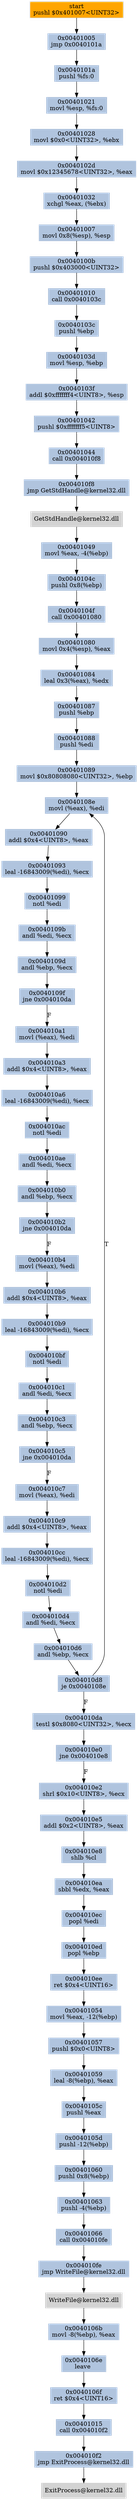 digraph G {
node[shape=rectangle,style=filled,fillcolor=lightsteelblue,color=lightsteelblue]
bgcolor="transparent"
a0x00401000pushl_0x401007UINT32[label="start\npushl $0x401007<UINT32>",fillcolor="orange",color="lightgrey"];
a0x00401005jmp_0x0040101a[label="0x00401005\njmp 0x0040101a"];
a0x0040101apushl_fs_0[label="0x0040101a\npushl %fs:0"];
a0x00401021movl_esp_fs_0[label="0x00401021\nmovl %esp, %fs:0"];
a0x00401028movl_0x0UINT32_ebx[label="0x00401028\nmovl $0x0<UINT32>, %ebx"];
a0x0040102dmovl_0x12345678UINT32_eax[label="0x0040102d\nmovl $0x12345678<UINT32>, %eax"];
a0x00401032xchgl_eax_ebx_[label="0x00401032\nxchgl %eax, (%ebx)"];
a0x00401007movl_0x8esp__esp[label="0x00401007\nmovl 0x8(%esp), %esp"];
a0x0040100bpushl_0x403000UINT32[label="0x0040100b\npushl $0x403000<UINT32>"];
a0x00401010call_0x0040103c[label="0x00401010\ncall 0x0040103c"];
a0x0040103cpushl_ebp[label="0x0040103c\npushl %ebp"];
a0x0040103dmovl_esp_ebp[label="0x0040103d\nmovl %esp, %ebp"];
a0x0040103faddl_0xfffffff4UINT8_esp[label="0x0040103f\naddl $0xfffffff4<UINT8>, %esp"];
a0x00401042pushl_0xfffffff5UINT8[label="0x00401042\npushl $0xfffffff5<UINT8>"];
a0x00401044call_0x004010f8[label="0x00401044\ncall 0x004010f8"];
a0x004010f8jmp_GetStdHandle_kernel32_dll[label="0x004010f8\njmp GetStdHandle@kernel32.dll"];
GetStdHandle_kernel32_dll[label="GetStdHandle@kernel32.dll",fillcolor="lightgrey",color="lightgrey"];
a0x00401049movl_eax__4ebp_[label="0x00401049\nmovl %eax, -4(%ebp)"];
a0x0040104cpushl_0x8ebp_[label="0x0040104c\npushl 0x8(%ebp)"];
a0x0040104fcall_0x00401080[label="0x0040104f\ncall 0x00401080"];
a0x00401080movl_0x4esp__eax[label="0x00401080\nmovl 0x4(%esp), %eax"];
a0x00401084leal_0x3eax__edx[label="0x00401084\nleal 0x3(%eax), %edx"];
a0x00401087pushl_ebp[label="0x00401087\npushl %ebp"];
a0x00401088pushl_edi[label="0x00401088\npushl %edi"];
a0x00401089movl_0x80808080UINT32_ebp[label="0x00401089\nmovl $0x80808080<UINT32>, %ebp"];
a0x0040108emovl_eax__edi[label="0x0040108e\nmovl (%eax), %edi"];
a0x00401090addl_0x4UINT8_eax[label="0x00401090\naddl $0x4<UINT8>, %eax"];
a0x00401093leal__16843009edi__ecx[label="0x00401093\nleal -16843009(%edi), %ecx"];
a0x00401099notl_edi[label="0x00401099\nnotl %edi"];
a0x0040109bandl_edi_ecx[label="0x0040109b\nandl %edi, %ecx"];
a0x0040109dandl_ebp_ecx[label="0x0040109d\nandl %ebp, %ecx"];
a0x0040109fjne_0x004010da[label="0x0040109f\njne 0x004010da"];
a0x004010a1movl_eax__edi[label="0x004010a1\nmovl (%eax), %edi"];
a0x004010a3addl_0x4UINT8_eax[label="0x004010a3\naddl $0x4<UINT8>, %eax"];
a0x004010a6leal__16843009edi__ecx[label="0x004010a6\nleal -16843009(%edi), %ecx"];
a0x004010acnotl_edi[label="0x004010ac\nnotl %edi"];
a0x004010aeandl_edi_ecx[label="0x004010ae\nandl %edi, %ecx"];
a0x004010b0andl_ebp_ecx[label="0x004010b0\nandl %ebp, %ecx"];
a0x004010b2jne_0x004010da[label="0x004010b2\njne 0x004010da"];
a0x004010b4movl_eax__edi[label="0x004010b4\nmovl (%eax), %edi"];
a0x004010b6addl_0x4UINT8_eax[label="0x004010b6\naddl $0x4<UINT8>, %eax"];
a0x004010b9leal__16843009edi__ecx[label="0x004010b9\nleal -16843009(%edi), %ecx"];
a0x004010bfnotl_edi[label="0x004010bf\nnotl %edi"];
a0x004010c1andl_edi_ecx[label="0x004010c1\nandl %edi, %ecx"];
a0x004010c3andl_ebp_ecx[label="0x004010c3\nandl %ebp, %ecx"];
a0x004010c5jne_0x004010da[label="0x004010c5\njne 0x004010da"];
a0x004010c7movl_eax__edi[label="0x004010c7\nmovl (%eax), %edi"];
a0x004010c9addl_0x4UINT8_eax[label="0x004010c9\naddl $0x4<UINT8>, %eax"];
a0x004010ccleal__16843009edi__ecx[label="0x004010cc\nleal -16843009(%edi), %ecx"];
a0x004010d2notl_edi[label="0x004010d2\nnotl %edi"];
a0x004010d4andl_edi_ecx[label="0x004010d4\nandl %edi, %ecx"];
a0x004010d6andl_ebp_ecx[label="0x004010d6\nandl %ebp, %ecx"];
a0x004010d8je_0x0040108e[label="0x004010d8\nje 0x0040108e"];
a0x004010datestl_0x8080UINT32_ecx[label="0x004010da\ntestl $0x8080<UINT32>, %ecx"];
a0x004010e0jne_0x004010e8[label="0x004010e0\njne 0x004010e8"];
a0x004010e2shrl_0x10UINT8_ecx[label="0x004010e2\nshrl $0x10<UINT8>, %ecx"];
a0x004010e5addl_0x2UINT8_eax[label="0x004010e5\naddl $0x2<UINT8>, %eax"];
a0x004010e8shlb_cl[label="0x004010e8\nshlb %cl"];
a0x004010easbbl_edx_eax[label="0x004010ea\nsbbl %edx, %eax"];
a0x004010ecpopl_edi[label="0x004010ec\npopl %edi"];
a0x004010edpopl_ebp[label="0x004010ed\npopl %ebp"];
a0x004010eeret_0x4UINT16[label="0x004010ee\nret $0x4<UINT16>"];
a0x00401054movl_eax__12ebp_[label="0x00401054\nmovl %eax, -12(%ebp)"];
a0x00401057pushl_0x0UINT8[label="0x00401057\npushl $0x0<UINT8>"];
a0x00401059leal__8ebp__eax[label="0x00401059\nleal -8(%ebp), %eax"];
a0x0040105cpushl_eax[label="0x0040105c\npushl %eax"];
a0x0040105dpushl__12ebp_[label="0x0040105d\npushl -12(%ebp)"];
a0x00401060pushl_0x8ebp_[label="0x00401060\npushl 0x8(%ebp)"];
a0x00401063pushl__4ebp_[label="0x00401063\npushl -4(%ebp)"];
a0x00401066call_0x004010fe[label="0x00401066\ncall 0x004010fe"];
a0x004010fejmp_WriteFile_kernel32_dll[label="0x004010fe\njmp WriteFile@kernel32.dll"];
WriteFile_kernel32_dll[label="WriteFile@kernel32.dll",fillcolor="lightgrey",color="lightgrey"];
a0x0040106bmovl__8ebp__eax[label="0x0040106b\nmovl -8(%ebp), %eax"];
a0x0040106eleave_[label="0x0040106e\nleave "];
a0x0040106fret_0x4UINT16[label="0x0040106f\nret $0x4<UINT16>"];
a0x00401015call_0x004010f2[label="0x00401015\ncall 0x004010f2"];
a0x004010f2jmp_ExitProcess_kernel32_dll[label="0x004010f2\njmp ExitProcess@kernel32.dll"];
ExitProcess_kernel32_dll[label="ExitProcess@kernel32.dll",fillcolor="lightgrey",color="lightgrey"];
a0x00401000pushl_0x401007UINT32 -> a0x00401005jmp_0x0040101a [color="#000000"];
a0x00401005jmp_0x0040101a -> a0x0040101apushl_fs_0 [color="#000000"];
a0x0040101apushl_fs_0 -> a0x00401021movl_esp_fs_0 [color="#000000"];
a0x00401021movl_esp_fs_0 -> a0x00401028movl_0x0UINT32_ebx [color="#000000"];
a0x00401028movl_0x0UINT32_ebx -> a0x0040102dmovl_0x12345678UINT32_eax [color="#000000"];
a0x0040102dmovl_0x12345678UINT32_eax -> a0x00401032xchgl_eax_ebx_ [color="#000000"];
a0x00401032xchgl_eax_ebx_ -> a0x00401007movl_0x8esp__esp [color="#000000"];
a0x00401007movl_0x8esp__esp -> a0x0040100bpushl_0x403000UINT32 [color="#000000"];
a0x0040100bpushl_0x403000UINT32 -> a0x00401010call_0x0040103c [color="#000000"];
a0x00401010call_0x0040103c -> a0x0040103cpushl_ebp [color="#000000"];
a0x0040103cpushl_ebp -> a0x0040103dmovl_esp_ebp [color="#000000"];
a0x0040103dmovl_esp_ebp -> a0x0040103faddl_0xfffffff4UINT8_esp [color="#000000"];
a0x0040103faddl_0xfffffff4UINT8_esp -> a0x00401042pushl_0xfffffff5UINT8 [color="#000000"];
a0x00401042pushl_0xfffffff5UINT8 -> a0x00401044call_0x004010f8 [color="#000000"];
a0x00401044call_0x004010f8 -> a0x004010f8jmp_GetStdHandle_kernel32_dll [color="#000000"];
a0x004010f8jmp_GetStdHandle_kernel32_dll -> GetStdHandle_kernel32_dll [color="#000000"];
GetStdHandle_kernel32_dll -> a0x00401049movl_eax__4ebp_ [color="#000000"];
a0x00401049movl_eax__4ebp_ -> a0x0040104cpushl_0x8ebp_ [color="#000000"];
a0x0040104cpushl_0x8ebp_ -> a0x0040104fcall_0x00401080 [color="#000000"];
a0x0040104fcall_0x00401080 -> a0x00401080movl_0x4esp__eax [color="#000000"];
a0x00401080movl_0x4esp__eax -> a0x00401084leal_0x3eax__edx [color="#000000"];
a0x00401084leal_0x3eax__edx -> a0x00401087pushl_ebp [color="#000000"];
a0x00401087pushl_ebp -> a0x00401088pushl_edi [color="#000000"];
a0x00401088pushl_edi -> a0x00401089movl_0x80808080UINT32_ebp [color="#000000"];
a0x00401089movl_0x80808080UINT32_ebp -> a0x0040108emovl_eax__edi [color="#000000"];
a0x0040108emovl_eax__edi -> a0x00401090addl_0x4UINT8_eax [color="#000000"];
a0x00401090addl_0x4UINT8_eax -> a0x00401093leal__16843009edi__ecx [color="#000000"];
a0x00401093leal__16843009edi__ecx -> a0x00401099notl_edi [color="#000000"];
a0x00401099notl_edi -> a0x0040109bandl_edi_ecx [color="#000000"];
a0x0040109bandl_edi_ecx -> a0x0040109dandl_ebp_ecx [color="#000000"];
a0x0040109dandl_ebp_ecx -> a0x0040109fjne_0x004010da [color="#000000"];
a0x0040109fjne_0x004010da -> a0x004010a1movl_eax__edi [color="#000000",label="F"];
a0x004010a1movl_eax__edi -> a0x004010a3addl_0x4UINT8_eax [color="#000000"];
a0x004010a3addl_0x4UINT8_eax -> a0x004010a6leal__16843009edi__ecx [color="#000000"];
a0x004010a6leal__16843009edi__ecx -> a0x004010acnotl_edi [color="#000000"];
a0x004010acnotl_edi -> a0x004010aeandl_edi_ecx [color="#000000"];
a0x004010aeandl_edi_ecx -> a0x004010b0andl_ebp_ecx [color="#000000"];
a0x004010b0andl_ebp_ecx -> a0x004010b2jne_0x004010da [color="#000000"];
a0x004010b2jne_0x004010da -> a0x004010b4movl_eax__edi [color="#000000",label="F"];
a0x004010b4movl_eax__edi -> a0x004010b6addl_0x4UINT8_eax [color="#000000"];
a0x004010b6addl_0x4UINT8_eax -> a0x004010b9leal__16843009edi__ecx [color="#000000"];
a0x004010b9leal__16843009edi__ecx -> a0x004010bfnotl_edi [color="#000000"];
a0x004010bfnotl_edi -> a0x004010c1andl_edi_ecx [color="#000000"];
a0x004010c1andl_edi_ecx -> a0x004010c3andl_ebp_ecx [color="#000000"];
a0x004010c3andl_ebp_ecx -> a0x004010c5jne_0x004010da [color="#000000"];
a0x004010c5jne_0x004010da -> a0x004010c7movl_eax__edi [color="#000000",label="F"];
a0x004010c7movl_eax__edi -> a0x004010c9addl_0x4UINT8_eax [color="#000000"];
a0x004010c9addl_0x4UINT8_eax -> a0x004010ccleal__16843009edi__ecx [color="#000000"];
a0x004010ccleal__16843009edi__ecx -> a0x004010d2notl_edi [color="#000000"];
a0x004010d2notl_edi -> a0x004010d4andl_edi_ecx [color="#000000"];
a0x004010d4andl_edi_ecx -> a0x004010d6andl_ebp_ecx [color="#000000"];
a0x004010d6andl_ebp_ecx -> a0x004010d8je_0x0040108e [color="#000000"];
a0x004010d8je_0x0040108e -> a0x0040108emovl_eax__edi [color="#000000",label="T"];
a0x004010d8je_0x0040108e -> a0x004010datestl_0x8080UINT32_ecx [color="#000000",label="F"];
a0x004010datestl_0x8080UINT32_ecx -> a0x004010e0jne_0x004010e8 [color="#000000"];
a0x004010e0jne_0x004010e8 -> a0x004010e2shrl_0x10UINT8_ecx [color="#000000",label="F"];
a0x004010e2shrl_0x10UINT8_ecx -> a0x004010e5addl_0x2UINT8_eax [color="#000000"];
a0x004010e5addl_0x2UINT8_eax -> a0x004010e8shlb_cl [color="#000000"];
a0x004010e8shlb_cl -> a0x004010easbbl_edx_eax [color="#000000"];
a0x004010easbbl_edx_eax -> a0x004010ecpopl_edi [color="#000000"];
a0x004010ecpopl_edi -> a0x004010edpopl_ebp [color="#000000"];
a0x004010edpopl_ebp -> a0x004010eeret_0x4UINT16 [color="#000000"];
a0x004010eeret_0x4UINT16 -> a0x00401054movl_eax__12ebp_ [color="#000000"];
a0x00401054movl_eax__12ebp_ -> a0x00401057pushl_0x0UINT8 [color="#000000"];
a0x00401057pushl_0x0UINT8 -> a0x00401059leal__8ebp__eax [color="#000000"];
a0x00401059leal__8ebp__eax -> a0x0040105cpushl_eax [color="#000000"];
a0x0040105cpushl_eax -> a0x0040105dpushl__12ebp_ [color="#000000"];
a0x0040105dpushl__12ebp_ -> a0x00401060pushl_0x8ebp_ [color="#000000"];
a0x00401060pushl_0x8ebp_ -> a0x00401063pushl__4ebp_ [color="#000000"];
a0x00401063pushl__4ebp_ -> a0x00401066call_0x004010fe [color="#000000"];
a0x00401066call_0x004010fe -> a0x004010fejmp_WriteFile_kernel32_dll [color="#000000"];
a0x004010fejmp_WriteFile_kernel32_dll -> WriteFile_kernel32_dll [color="#000000"];
WriteFile_kernel32_dll -> a0x0040106bmovl__8ebp__eax [color="#000000"];
a0x0040106bmovl__8ebp__eax -> a0x0040106eleave_ [color="#000000"];
a0x0040106eleave_ -> a0x0040106fret_0x4UINT16 [color="#000000"];
a0x0040106fret_0x4UINT16 -> a0x00401015call_0x004010f2 [color="#000000"];
a0x00401015call_0x004010f2 -> a0x004010f2jmp_ExitProcess_kernel32_dll [color="#000000"];
a0x004010f2jmp_ExitProcess_kernel32_dll -> ExitProcess_kernel32_dll [color="#000000"];
}
